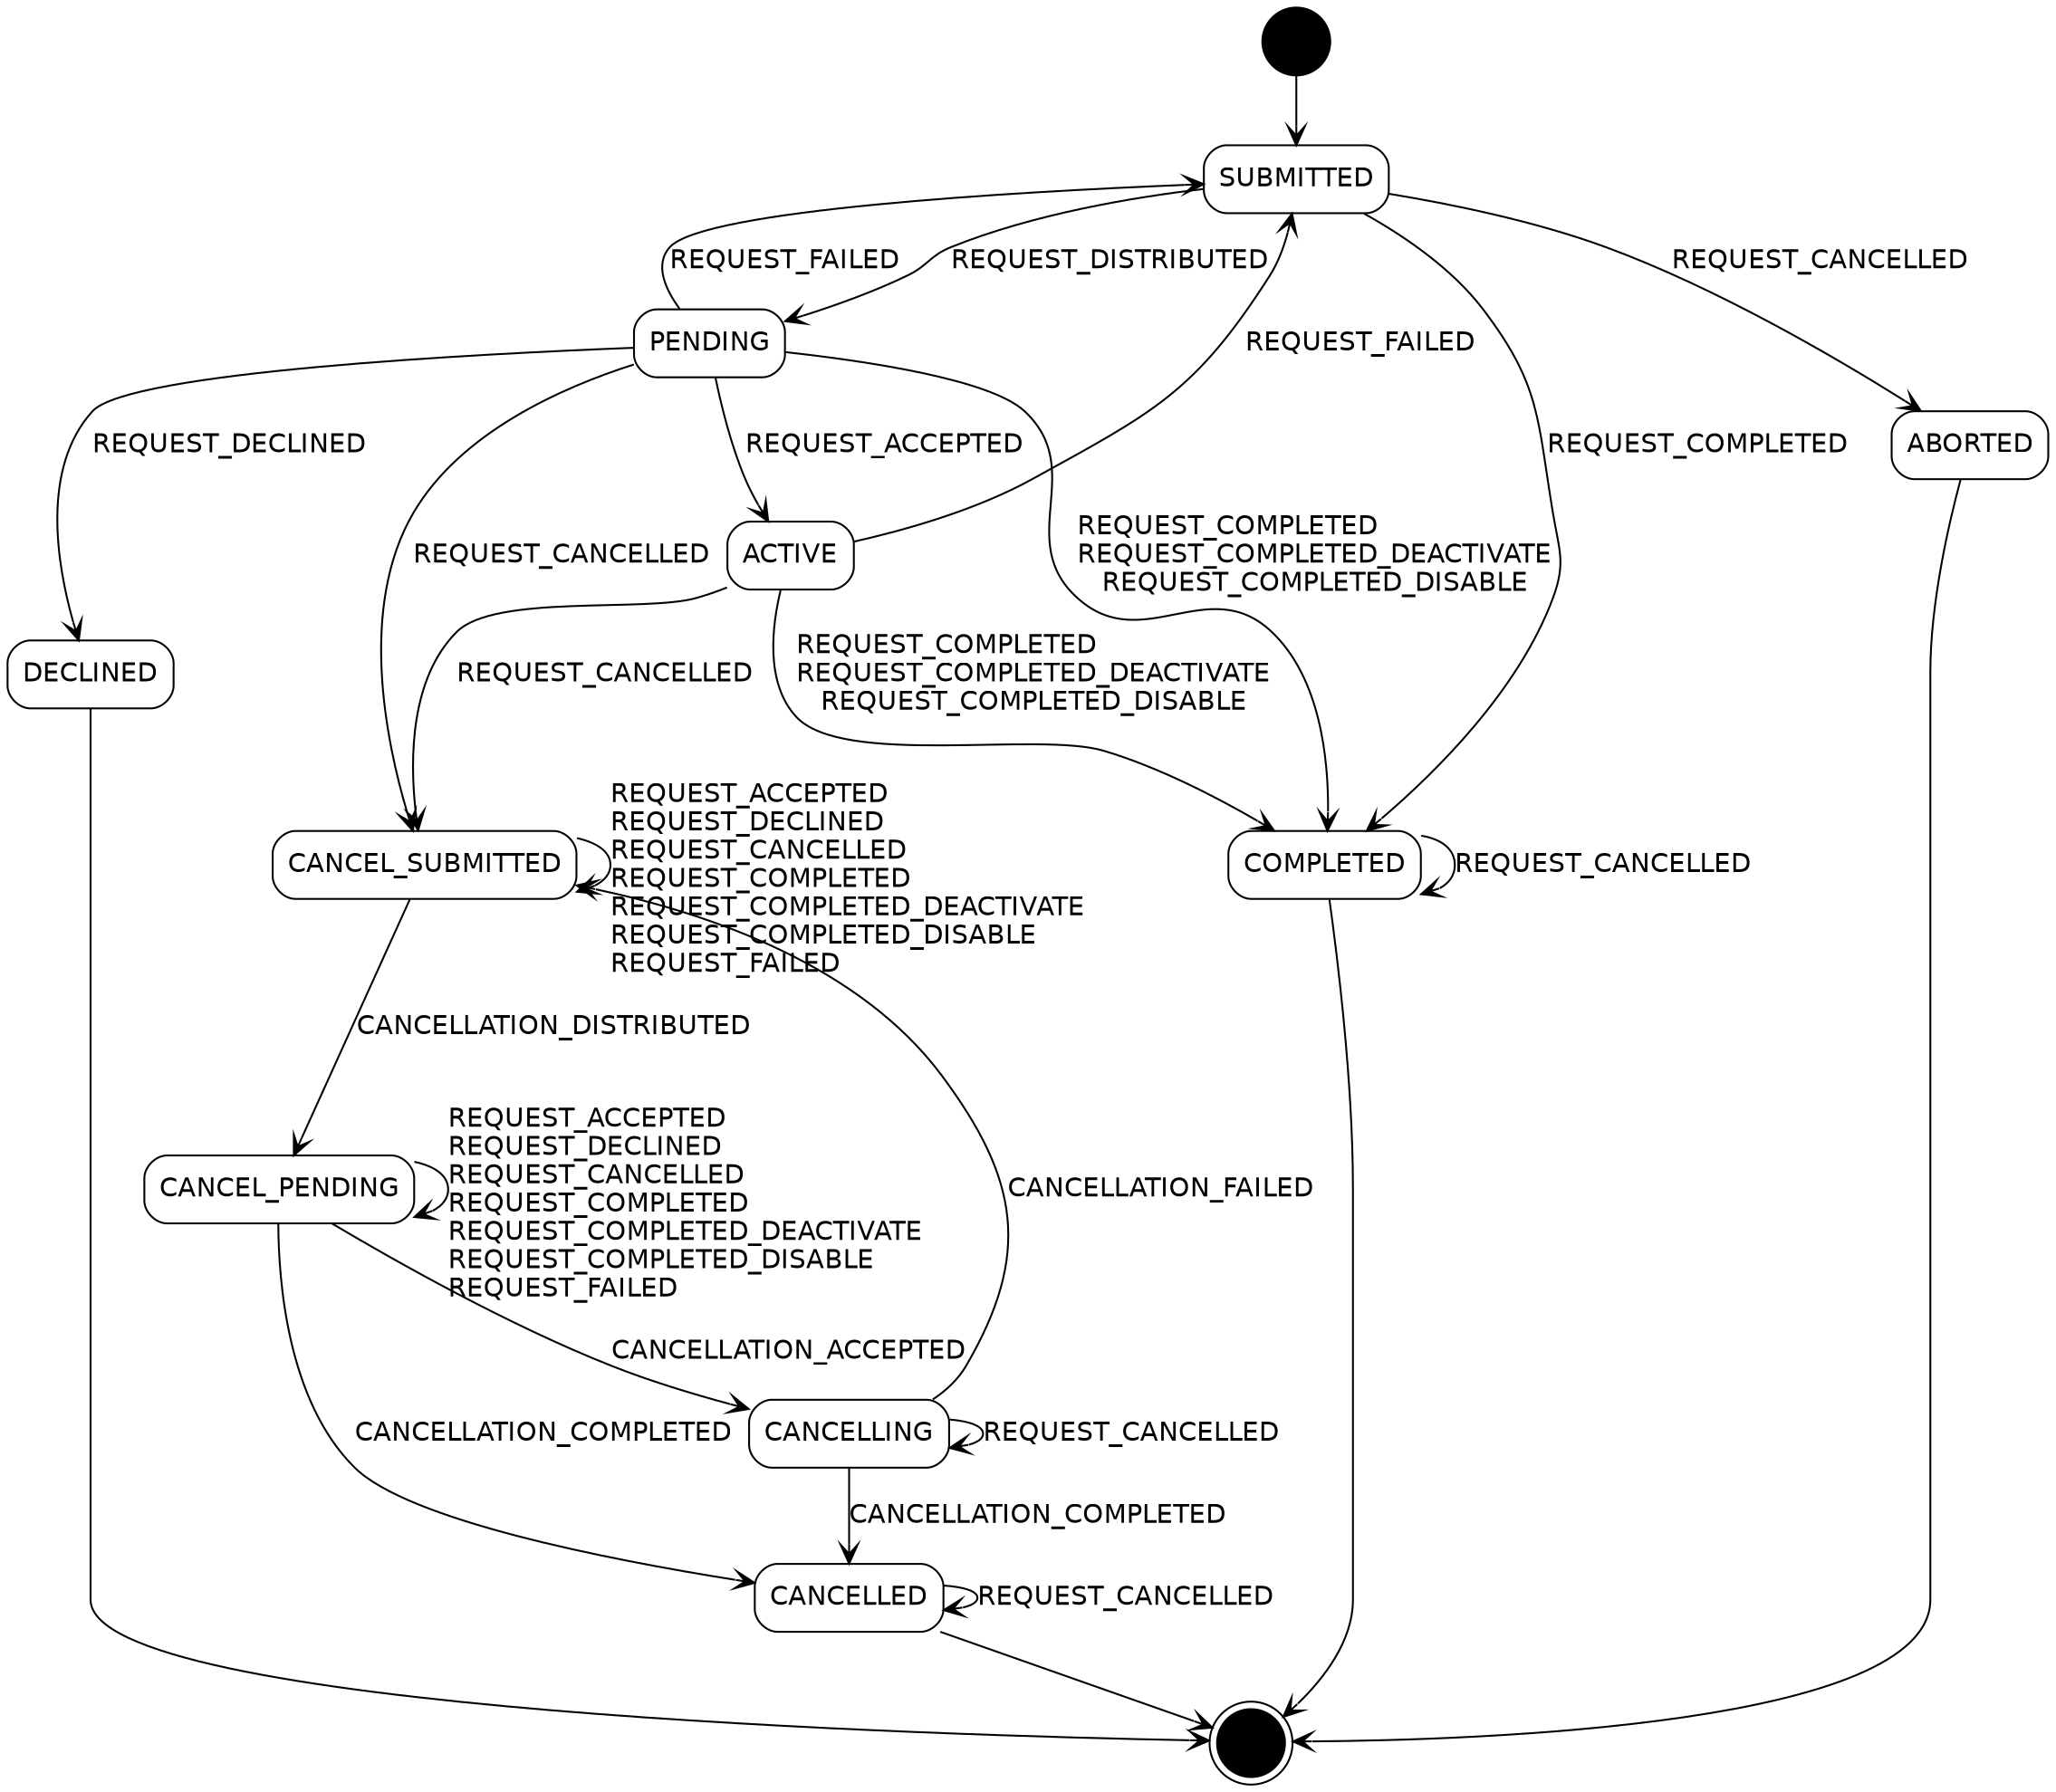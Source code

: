 /* Action service action states. Run using dot -Tpng actionstates.dot > actionstates.png */
/* See https://fsteeg.wordpress.com/2006/11/16/uml-activity-diagrams-with-graphviz/ */
digraph actionstates {
    size="20,20";
    edge[arrowhead=open]
    node [shape=rectangle];
    start[shape=circle, label="", fillcolor=black, style=filled]
    end[shape=doublecircle, label="", fillcolor=black, style=filled]
    submitted[label="SUBMITTED", fontname="helvetica", style=rounded]
    pending[label="PENDING", fontname="helvetica", style=rounded]
    active[label="ACTIVE", fontname="helvetica", style=rounded]
    declined[label="DECLINED", fontname="helvetica", style=rounded]
    completed[label="COMPLETED", fontname="helvetica", style=rounded]
    aborted[label="ABORTED", fontname="helvetica", style=rounded]
    cancelsubmitted[label="CANCEL_SUBMITTED", fontname="helvetica", style=rounded]
    cancelpending[label="CANCEL_PENDING", fontname="helvetica", style=rounded]
    cancelling[label="CANCELLING", fontname="helvetica", style=rounded]
    cancelled[label="CANCELLED", fontname="helvetica", style=rounded]

    start -> submitted
    submitted -> completed[fontname="helvetica", label="REQUEST_COMPLETED"]
    submitted -> pending[fontname="helvetica", label="REQUEST_DISTRIBUTED"]
    submitted -> aborted[fontname="helvetica", label="REQUEST_CANCELLED"]
    pending -> declined[fontname="helvetica", label="REQUEST_DECLINED"]
    pending -> active[fontname="helvetica", label="REQUEST_ACCEPTED"]
    pending -> completed[fontname="helvetica", label="REQUEST_COMPLETED\lREQUEST_COMPLETED_DEACTIVATE\lREQUEST_COMPLETED_DISABLE"]
    pending -> submitted[fontname="helvetica", label="REQUEST_FAILED"]
    pending -> cancelsubmitted[fontname="helvetica", label="REQUEST_CANCELLED"]
    active -> submitted[fontname="helvetica", label="REQUEST_FAILED"]
    active -> cancelsubmitted[fontname="helvetica", label="REQUEST_CANCELLED"]
    active -> completed[fontname="helvetica", label="REQUEST_COMPLETED\lREQUEST_COMPLETED_DEACTIVATE\lREQUEST_COMPLETED_DISABLE"]
    cancelsubmitted -> cancelpending[fontname="helvetica", label="CANCELLATION_DISTRIBUTED"]
    cancelsubmitted -> cancelsubmitted[fontname="helvetica", label="\lREQUEST_ACCEPTED\lREQUEST_DECLINED\lREQUEST_CANCELLED\lREQUEST_COMPLETED\lREQUEST_COMPLETED_DEACTIVATE\lREQUEST_COMPLETED_DISABLE\lREQUEST_FAILED\l"]
    cancelpending -> cancelling[fontname="helvetica", label="CANCELLATION_ACCEPTED"]
    cancelpending -> cancelled[fontname="helvetica", label="CANCELLATION_COMPLETED"]
    cancelpending -> cancelpending[fontname="helvetica", label="\lREQUEST_ACCEPTED\lREQUEST_DECLINED\lREQUEST_CANCELLED\lREQUEST_COMPLETED\lREQUEST_COMPLETED_DEACTIVATE\lREQUEST_COMPLETED_DISABLE\lREQUEST_FAILED\l"]
    cancelling -> cancelled[fontname="helvetica", label="CANCELLATION_COMPLETED"]
    cancelling -> cancelling[fontname="helvetica", label="REQUEST_CANCELLED"]
    cancelling -> cancelsubmitted[fontname="helvetica", label="CANCELLATION_FAILED"]
    completed -> completed[fontname="helvetica", label="REQUEST_CANCELLED"]
    cancelled -> cancelled[fontname="helvetica", label="REQUEST_CANCELLED"]
    aborted -> end
    completed -> end
    declined-> end
    cancelled -> end
}
